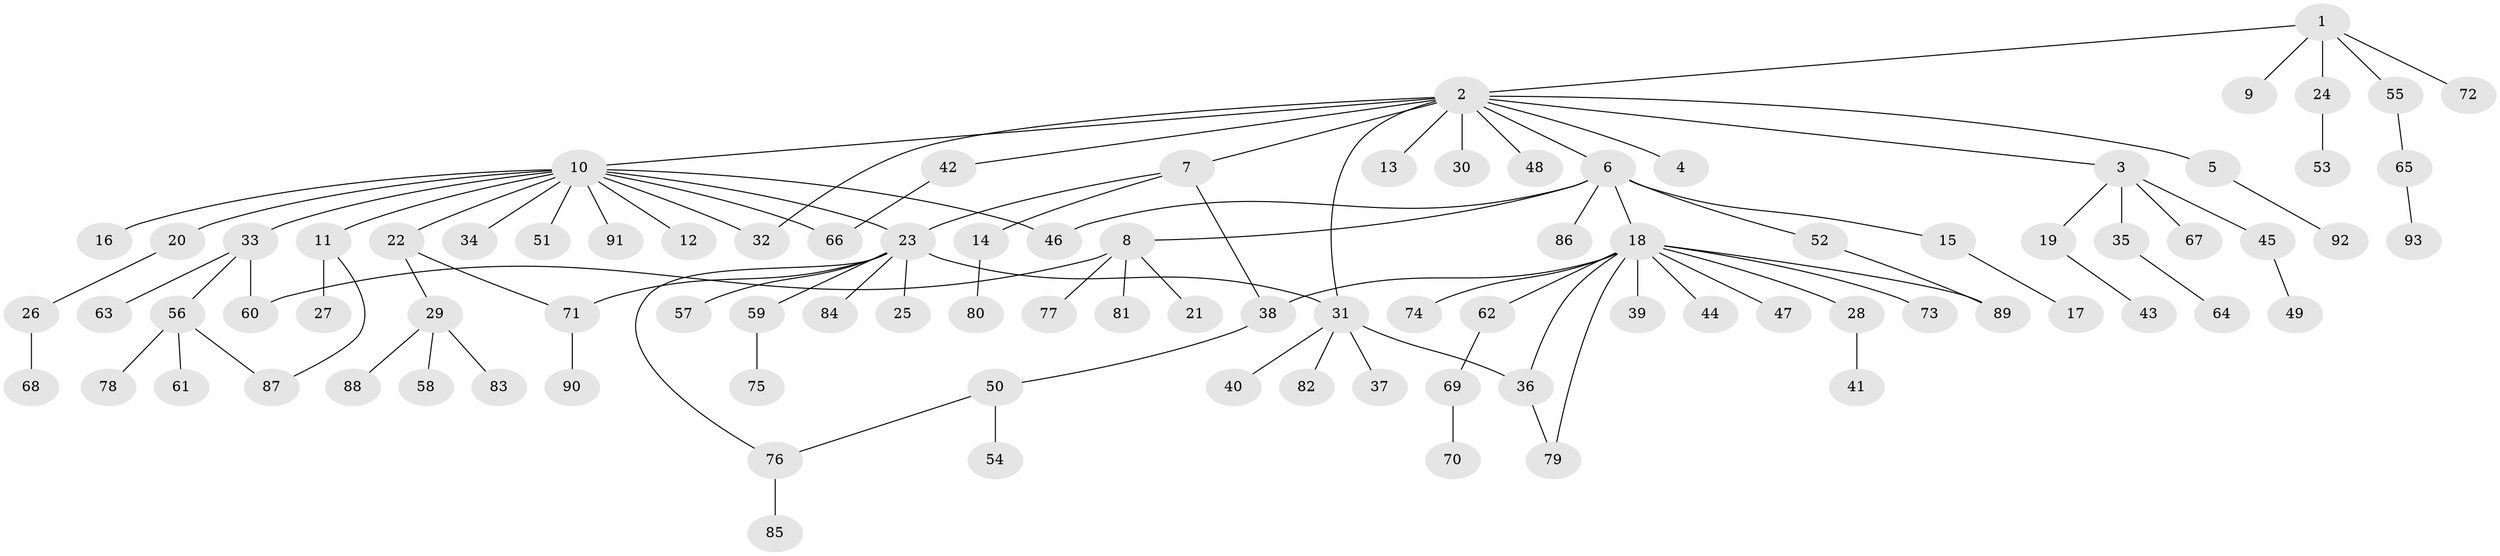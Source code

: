 // Generated by graph-tools (version 1.1) at 2025/11/02/27/25 16:11:09]
// undirected, 93 vertices, 105 edges
graph export_dot {
graph [start="1"]
  node [color=gray90,style=filled];
  1;
  2;
  3;
  4;
  5;
  6;
  7;
  8;
  9;
  10;
  11;
  12;
  13;
  14;
  15;
  16;
  17;
  18;
  19;
  20;
  21;
  22;
  23;
  24;
  25;
  26;
  27;
  28;
  29;
  30;
  31;
  32;
  33;
  34;
  35;
  36;
  37;
  38;
  39;
  40;
  41;
  42;
  43;
  44;
  45;
  46;
  47;
  48;
  49;
  50;
  51;
  52;
  53;
  54;
  55;
  56;
  57;
  58;
  59;
  60;
  61;
  62;
  63;
  64;
  65;
  66;
  67;
  68;
  69;
  70;
  71;
  72;
  73;
  74;
  75;
  76;
  77;
  78;
  79;
  80;
  81;
  82;
  83;
  84;
  85;
  86;
  87;
  88;
  89;
  90;
  91;
  92;
  93;
  1 -- 2;
  1 -- 9;
  1 -- 24;
  1 -- 55;
  1 -- 72;
  2 -- 3;
  2 -- 4;
  2 -- 5;
  2 -- 6;
  2 -- 7;
  2 -- 10;
  2 -- 13;
  2 -- 30;
  2 -- 31;
  2 -- 32;
  2 -- 42;
  2 -- 48;
  3 -- 19;
  3 -- 35;
  3 -- 45;
  3 -- 67;
  5 -- 92;
  6 -- 8;
  6 -- 15;
  6 -- 18;
  6 -- 46;
  6 -- 52;
  6 -- 86;
  7 -- 14;
  7 -- 23;
  7 -- 38;
  8 -- 21;
  8 -- 60;
  8 -- 77;
  8 -- 81;
  10 -- 11;
  10 -- 12;
  10 -- 16;
  10 -- 20;
  10 -- 22;
  10 -- 23;
  10 -- 32;
  10 -- 33;
  10 -- 34;
  10 -- 46;
  10 -- 51;
  10 -- 66;
  10 -- 91;
  11 -- 27;
  11 -- 87;
  14 -- 80;
  15 -- 17;
  18 -- 28;
  18 -- 36;
  18 -- 38;
  18 -- 39;
  18 -- 44;
  18 -- 47;
  18 -- 62;
  18 -- 73;
  18 -- 74;
  18 -- 79;
  18 -- 89;
  19 -- 43;
  20 -- 26;
  22 -- 29;
  22 -- 71;
  23 -- 25;
  23 -- 31;
  23 -- 57;
  23 -- 59;
  23 -- 71;
  23 -- 76;
  23 -- 84;
  24 -- 53;
  26 -- 68;
  28 -- 41;
  29 -- 58;
  29 -- 83;
  29 -- 88;
  31 -- 36;
  31 -- 37;
  31 -- 40;
  31 -- 82;
  33 -- 56;
  33 -- 60;
  33 -- 63;
  35 -- 64;
  36 -- 79;
  38 -- 50;
  42 -- 66;
  45 -- 49;
  50 -- 54;
  50 -- 76;
  52 -- 89;
  55 -- 65;
  56 -- 61;
  56 -- 78;
  56 -- 87;
  59 -- 75;
  62 -- 69;
  65 -- 93;
  69 -- 70;
  71 -- 90;
  76 -- 85;
}
